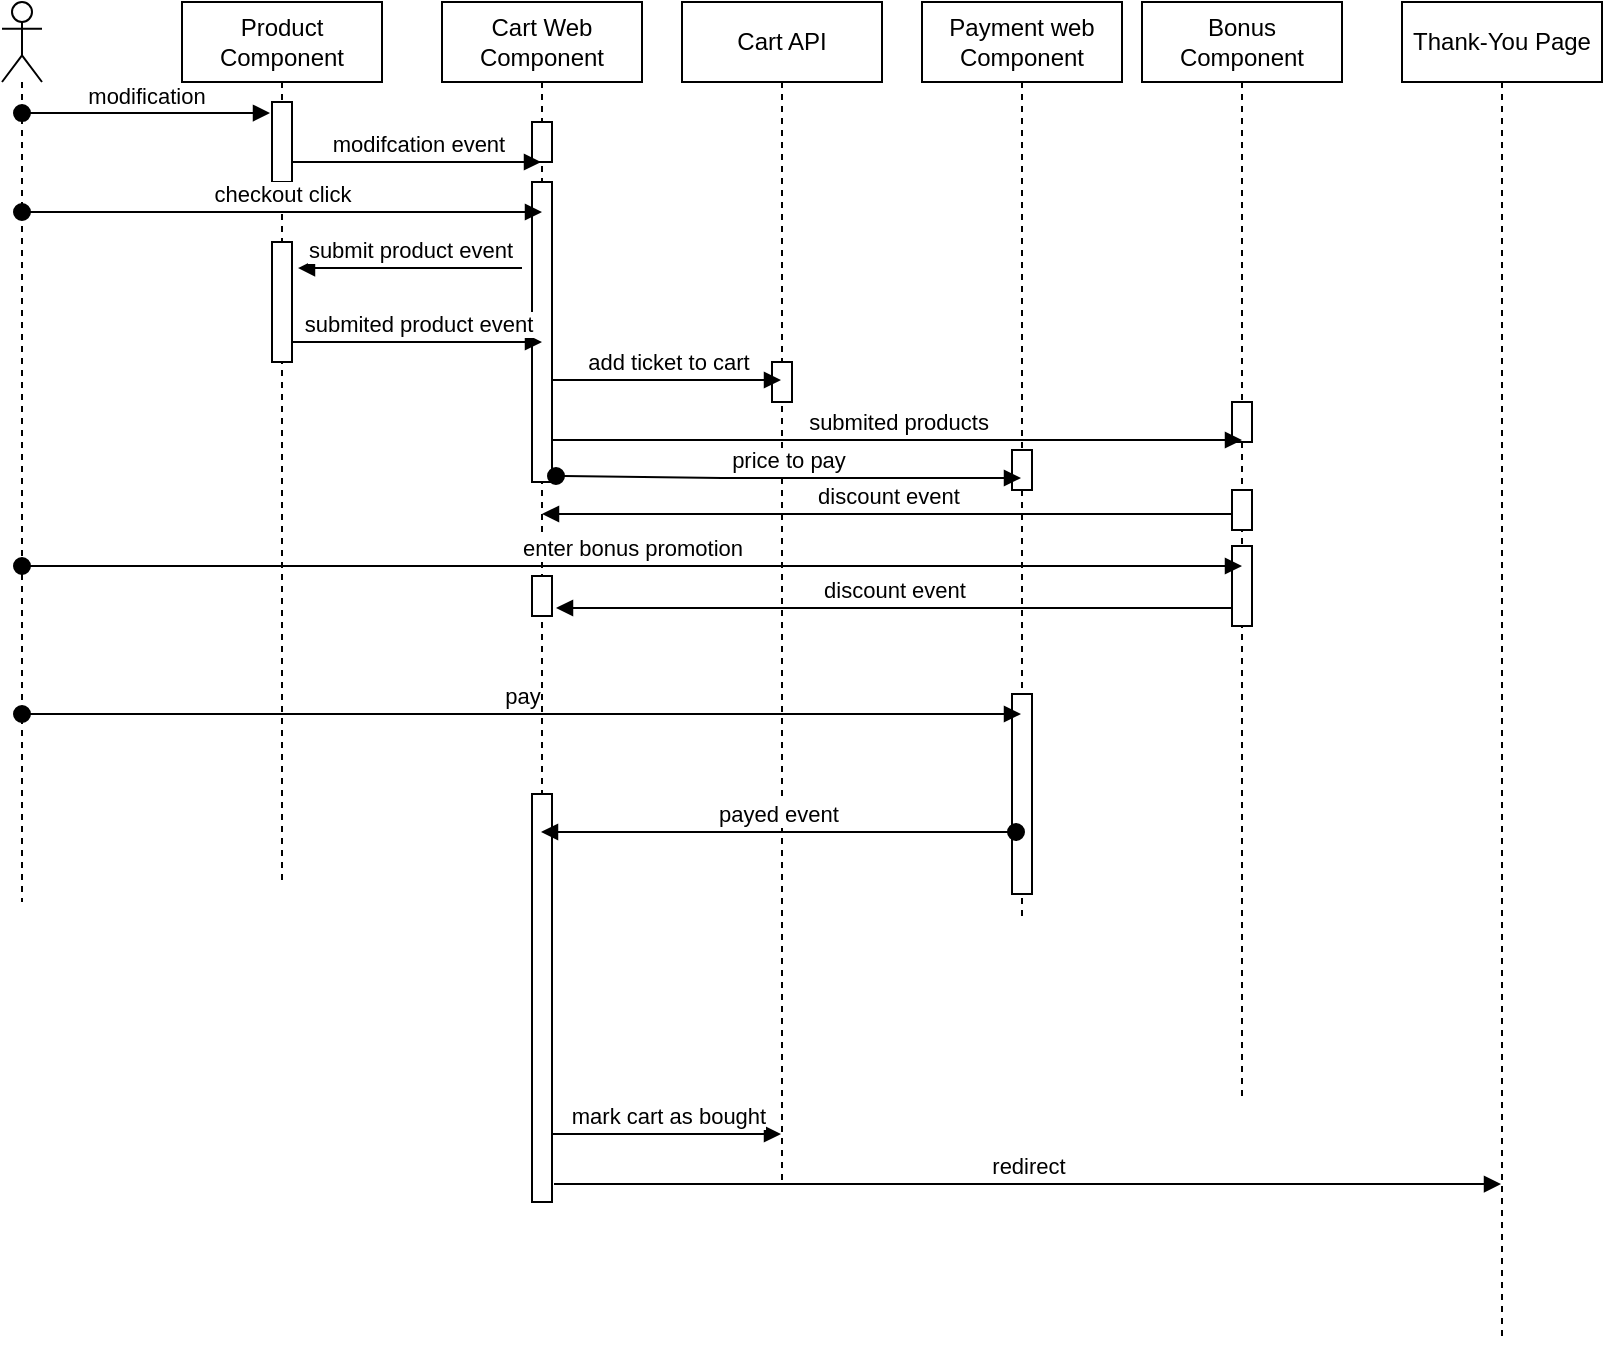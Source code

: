 <mxfile version="10.7.7" type="github"><diagram id="hKzD35VY9M3Vv-276cTm" name="fe-flow"><mxGraphModel dx="1398" dy="811" grid="1" gridSize="10" guides="1" tooltips="1" connect="1" arrows="1" fold="1" page="0" pageScale="1" pageWidth="850" pageHeight="1100" math="0" shadow="0"><root><mxCell id="0"/><mxCell id="1" parent="0"/><mxCell id="l-oSSb-taQTkERCbv3sV-4" value="Product Component" style="shape=umlLifeline;perimeter=lifelinePerimeter;whiteSpace=wrap;html=1;container=1;collapsible=0;recursiveResize=0;outlineConnect=0;" parent="1" vertex="1"><mxGeometry x="140" y="40" width="100" height="440" as="geometry"/></mxCell><mxCell id="l-oSSb-taQTkERCbv3sV-11" value="" style="html=1;points=[];perimeter=orthogonalPerimeter;" parent="l-oSSb-taQTkERCbv3sV-4" vertex="1"><mxGeometry x="45" y="50" width="10" height="40" as="geometry"/></mxCell><mxCell id="l-oSSb-taQTkERCbv3sV-16" value="" style="html=1;points=[];perimeter=orthogonalPerimeter;" parent="l-oSSb-taQTkERCbv3sV-4" vertex="1"><mxGeometry x="45" y="120" width="10" height="60" as="geometry"/></mxCell><mxCell id="l-oSSb-taQTkERCbv3sV-6" value="Cart Web Component" style="shape=umlLifeline;perimeter=lifelinePerimeter;whiteSpace=wrap;html=1;container=1;collapsible=0;recursiveResize=0;outlineConnect=0;" parent="1" vertex="1"><mxGeometry x="270" y="40" width="100" height="600" as="geometry"/></mxCell><mxCell id="l-oSSb-taQTkERCbv3sV-14" value="" style="html=1;points=[];perimeter=orthogonalPerimeter;" parent="l-oSSb-taQTkERCbv3sV-6" vertex="1"><mxGeometry x="45" y="90" width="10" height="150" as="geometry"/></mxCell><mxCell id="l-oSSb-taQTkERCbv3sV-28" value="" style="html=1;points=[];perimeter=orthogonalPerimeter;" parent="l-oSSb-taQTkERCbv3sV-6" vertex="1"><mxGeometry x="45" y="60" width="10" height="20" as="geometry"/></mxCell><mxCell id="l-oSSb-taQTkERCbv3sV-33" value="" style="html=1;points=[];perimeter=orthogonalPerimeter;" parent="l-oSSb-taQTkERCbv3sV-6" vertex="1"><mxGeometry x="45" y="396" width="10" height="204" as="geometry"/></mxCell><mxCell id="l-oSSb-taQTkERCbv3sV-46" value="" style="html=1;points=[];perimeter=orthogonalPerimeter;" parent="l-oSSb-taQTkERCbv3sV-6" vertex="1"><mxGeometry x="45" y="287" width="10" height="20" as="geometry"/></mxCell><mxCell id="l-oSSb-taQTkERCbv3sV-7" value="" style="shape=umlLifeline;participant=umlActor;perimeter=lifelinePerimeter;whiteSpace=wrap;html=1;container=1;collapsible=0;recursiveResize=0;verticalAlign=top;spacingTop=36;labelBackgroundColor=#ffffff;outlineConnect=0;" parent="1" vertex="1"><mxGeometry x="50" y="40" width="20" height="450" as="geometry"/></mxCell><mxCell id="l-oSSb-taQTkERCbv3sV-12" value="modification" style="html=1;verticalAlign=bottom;startArrow=oval;startFill=1;endArrow=block;startSize=8;entryX=-0.1;entryY=0.138;entryDx=0;entryDy=0;entryPerimeter=0;" parent="1" source="l-oSSb-taQTkERCbv3sV-7" target="l-oSSb-taQTkERCbv3sV-11" edge="1"><mxGeometry width="60" relative="1" as="geometry"><mxPoint x="50" y="360" as="sourcePoint"/><mxPoint x="110" y="360" as="targetPoint"/></mxGeometry></mxCell><mxCell id="l-oSSb-taQTkERCbv3sV-13" value="modifcation event" style="html=1;verticalAlign=bottom;endArrow=block;" parent="1" target="l-oSSb-taQTkERCbv3sV-6" edge="1"><mxGeometry width="80" relative="1" as="geometry"><mxPoint x="195" y="120" as="sourcePoint"/><mxPoint x="275" y="120" as="targetPoint"/><Array as="points"><mxPoint x="235" y="120"/></Array></mxGeometry></mxCell><mxCell id="l-oSSb-taQTkERCbv3sV-15" value="checkout click" style="html=1;verticalAlign=bottom;startArrow=oval;startFill=1;endArrow=block;startSize=8;" parent="1" source="l-oSSb-taQTkERCbv3sV-7" edge="1"><mxGeometry width="60" relative="1" as="geometry"><mxPoint x="60" y="150" as="sourcePoint"/><mxPoint x="320" y="145" as="targetPoint"/></mxGeometry></mxCell><mxCell id="l-oSSb-taQTkERCbv3sV-17" value="submit product event" style="html=1;verticalAlign=bottom;endArrow=block;entryX=1.3;entryY=0.217;entryDx=0;entryDy=0;entryPerimeter=0;" parent="1" target="l-oSSb-taQTkERCbv3sV-16" edge="1"><mxGeometry width="80" relative="1" as="geometry"><mxPoint x="310" y="173" as="sourcePoint"/><mxPoint x="195" y="176" as="targetPoint"/></mxGeometry></mxCell><mxCell id="l-oSSb-taQTkERCbv3sV-18" value="submited product event" style="html=1;verticalAlign=bottom;endArrow=block;" parent="1" edge="1"><mxGeometry width="80" relative="1" as="geometry"><mxPoint x="195" y="210" as="sourcePoint"/><mxPoint x="320" y="210" as="targetPoint"/></mxGeometry></mxCell><mxCell id="l-oSSb-taQTkERCbv3sV-19" value="Cart API" style="shape=umlLifeline;perimeter=lifelinePerimeter;whiteSpace=wrap;html=1;container=1;collapsible=0;recursiveResize=0;outlineConnect=0;" parent="1" vertex="1"><mxGeometry x="390" y="40" width="100" height="590" as="geometry"/></mxCell><mxCell id="l-oSSb-taQTkERCbv3sV-27" value="" style="html=1;points=[];perimeter=orthogonalPerimeter;" parent="l-oSSb-taQTkERCbv3sV-19" vertex="1"><mxGeometry x="45" y="180" width="10" height="20" as="geometry"/></mxCell><mxCell id="KK0_LAX3tfRKDEERr-z1-1" value="discount event" style="html=1;verticalAlign=bottom;endArrow=block;exitX=0.1;exitY=0.6;exitDx=0;exitDy=0;exitPerimeter=0;" parent="l-oSSb-taQTkERCbv3sV-19" source="KK0_LAX3tfRKDEERr-z1-2" edge="1"><mxGeometry width="80" relative="1" as="geometry"><mxPoint x="268" y="256" as="sourcePoint"/><mxPoint x="-70" y="256" as="targetPoint"/></mxGeometry></mxCell><mxCell id="l-oSSb-taQTkERCbv3sV-20" value="add ticket to cart" style="html=1;verticalAlign=bottom;endArrow=block;exitX=1;exitY=0.66;exitDx=0;exitDy=0;exitPerimeter=0;" parent="1" source="l-oSSb-taQTkERCbv3sV-14" target="l-oSSb-taQTkERCbv3sV-19" edge="1"><mxGeometry width="80" relative="1" as="geometry"><mxPoint x="345" y="230" as="sourcePoint"/><mxPoint x="425" y="230" as="targetPoint"/></mxGeometry></mxCell><mxCell id="l-oSSb-taQTkERCbv3sV-22" value="Payment web Component" style="shape=umlLifeline;perimeter=lifelinePerimeter;whiteSpace=wrap;html=1;container=1;collapsible=0;recursiveResize=0;outlineConnect=0;" parent="1" vertex="1"><mxGeometry x="510" y="40" width="100" height="460" as="geometry"/></mxCell><mxCell id="l-oSSb-taQTkERCbv3sV-24" value="" style="html=1;points=[];perimeter=orthogonalPerimeter;" parent="l-oSSb-taQTkERCbv3sV-22" vertex="1"><mxGeometry x="45" y="224" width="10" height="20" as="geometry"/></mxCell><mxCell id="l-oSSb-taQTkERCbv3sV-31" value="" style="html=1;points=[];perimeter=orthogonalPerimeter;" parent="l-oSSb-taQTkERCbv3sV-22" vertex="1"><mxGeometry x="45" y="346" width="10" height="100" as="geometry"/></mxCell><mxCell id="l-oSSb-taQTkERCbv3sV-23" value="price to pay" style="html=1;verticalAlign=bottom;startArrow=oval;startFill=1;endArrow=block;startSize=8;exitX=1.2;exitY=0.971;exitDx=0;exitDy=0;exitPerimeter=0;" parent="1" edge="1"><mxGeometry width="60" relative="1" as="geometry"><mxPoint x="327" y="277" as="sourcePoint"/><mxPoint x="559.5" y="278" as="targetPoint"/><Array as="points"><mxPoint x="410" y="278"/><mxPoint x="480" y="278"/></Array></mxGeometry></mxCell><mxCell id="l-oSSb-taQTkERCbv3sV-30" value="pay" style="html=1;verticalAlign=bottom;startArrow=oval;startFill=1;endArrow=block;startSize=8;" parent="1" edge="1"><mxGeometry width="60" relative="1" as="geometry"><mxPoint x="60" y="396" as="sourcePoint"/><mxPoint x="559.5" y="396" as="targetPoint"/></mxGeometry></mxCell><mxCell id="l-oSSb-taQTkERCbv3sV-32" value="payed event" style="html=1;verticalAlign=bottom;startArrow=oval;startFill=1;endArrow=block;startSize=8;exitX=0.2;exitY=0.69;exitDx=0;exitDy=0;exitPerimeter=0;" parent="1" source="l-oSSb-taQTkERCbv3sV-31" edge="1"><mxGeometry width="60" relative="1" as="geometry"><mxPoint x="550" y="456" as="sourcePoint"/><mxPoint x="319.5" y="455" as="targetPoint"/></mxGeometry></mxCell><mxCell id="l-oSSb-taQTkERCbv3sV-38" value="&lt;div&gt;mark cart as bought&lt;/div&gt;" style="html=1;verticalAlign=bottom;endArrow=block;" parent="1" source="l-oSSb-taQTkERCbv3sV-33" edge="1"><mxGeometry width="80" relative="1" as="geometry"><mxPoint x="345" y="576" as="sourcePoint"/><mxPoint x="439.5" y="606" as="targetPoint"/><Array as="points"><mxPoint x="370" y="606"/></Array></mxGeometry></mxCell><mxCell id="l-oSSb-taQTkERCbv3sV-39" value="Bonus Component" style="shape=umlLifeline;perimeter=lifelinePerimeter;whiteSpace=wrap;html=1;container=1;collapsible=0;recursiveResize=0;outlineConnect=0;" parent="1" vertex="1"><mxGeometry x="620" y="40" width="100" height="550" as="geometry"/></mxCell><mxCell id="l-oSSb-taQTkERCbv3sV-43" value="" style="html=1;points=[];perimeter=orthogonalPerimeter;" parent="l-oSSb-taQTkERCbv3sV-39" vertex="1"><mxGeometry x="45" y="200" width="10" height="20" as="geometry"/></mxCell><mxCell id="l-oSSb-taQTkERCbv3sV-44" value="" style="html=1;points=[];perimeter=orthogonalPerimeter;" parent="l-oSSb-taQTkERCbv3sV-39" vertex="1"><mxGeometry x="45" y="272" width="10" height="40" as="geometry"/></mxCell><mxCell id="KK0_LAX3tfRKDEERr-z1-2" value="" style="html=1;points=[];perimeter=orthogonalPerimeter;" parent="l-oSSb-taQTkERCbv3sV-39" vertex="1"><mxGeometry x="45" y="244" width="10" height="20" as="geometry"/></mxCell><mxCell id="l-oSSb-taQTkERCbv3sV-40" value="enter bonus promotion" style="html=1;verticalAlign=bottom;startArrow=oval;startFill=1;endArrow=block;startSize=8;entryX=0.5;entryY=0.473;entryDx=0;entryDy=0;entryPerimeter=0;" parent="1" edge="1"><mxGeometry width="60" relative="1" as="geometry"><mxPoint x="60" y="322" as="sourcePoint"/><mxPoint x="670" y="322" as="targetPoint"/></mxGeometry></mxCell><mxCell id="l-oSSb-taQTkERCbv3sV-41" value="&lt;div&gt;submited products&lt;/div&gt;" style="html=1;verticalAlign=bottom;endArrow=block;" parent="1" edge="1"><mxGeometry width="80" relative="1" as="geometry"><mxPoint x="325.5" y="259" as="sourcePoint"/><mxPoint x="670" y="259" as="targetPoint"/></mxGeometry></mxCell><mxCell id="l-oSSb-taQTkERCbv3sV-47" value="discount event" style="html=1;verticalAlign=bottom;endArrow=block;" parent="1" edge="1"><mxGeometry width="80" relative="1" as="geometry"><mxPoint x="665" y="343" as="sourcePoint"/><mxPoint x="327" y="343" as="targetPoint"/></mxGeometry></mxCell><mxCell id="KK0_LAX3tfRKDEERr-z1-3" value="Thank-You Page" style="shape=umlLifeline;perimeter=lifelinePerimeter;whiteSpace=wrap;html=1;container=1;collapsible=0;recursiveResize=0;outlineConnect=0;" parent="1" vertex="1"><mxGeometry x="750" y="40" width="100" height="670" as="geometry"/></mxCell><mxCell id="KK0_LAX3tfRKDEERr-z1-4" value="redirect" style="html=1;verticalAlign=bottom;endArrow=block;exitX=1.1;exitY=0.956;exitDx=0;exitDy=0;exitPerimeter=0;" parent="1" source="l-oSSb-taQTkERCbv3sV-33" target="KK0_LAX3tfRKDEERr-z1-3" edge="1"><mxGeometry width="80" relative="1" as="geometry"><mxPoint x="330" y="620" as="sourcePoint"/><mxPoint x="420" y="629.5" as="targetPoint"/></mxGeometry></mxCell></root></mxGraphModel></diagram><diagram id="j1SIc-tAujydOCxwYIR3" name="be-add-ticket-flow"><mxGraphModel dx="1798" dy="1211" grid="1" gridSize="10" guides="1" tooltips="1" connect="1" arrows="1" fold="1" page="0" pageScale="1" pageWidth="850" pageHeight="1100" math="0" shadow="0"><root><mxCell id="e4BhGw8a8YYbq8KDcLxt-0"/><mxCell id="e4BhGw8a8YYbq8KDcLxt-1" parent="e4BhGw8a8YYbq8KDcLxt-0"/><mxCell id="R73iOoRyCNqZPjJBF_g5-0" value="" style="shape=umlLifeline;participant=umlActor;perimeter=lifelinePerimeter;whiteSpace=wrap;html=1;container=1;collapsible=0;recursiveResize=0;verticalAlign=top;spacingTop=36;labelBackgroundColor=#ffffff;outlineConnect=0;" vertex="1" parent="e4BhGw8a8YYbq8KDcLxt-1"><mxGeometry x="-60" y="-70" width="20" height="300" as="geometry"/></mxCell><mxCell id="R73iOoRyCNqZPjJBF_g5-1" value="Product BE" style="shape=umlLifeline;perimeter=lifelinePerimeter;whiteSpace=wrap;html=1;container=1;collapsible=0;recursiveResize=0;outlineConnect=0;" vertex="1" parent="e4BhGw8a8YYbq8KDcLxt-1"><mxGeometry x="400" y="-70" width="80" height="300" as="geometry"/></mxCell><mxCell id="R73iOoRyCNqZPjJBF_g5-16" value="" style="html=1;points=[];perimeter=orthogonalPerimeter;" vertex="1" parent="R73iOoRyCNqZPjJBF_g5-1"><mxGeometry x="30" y="100" width="10" height="80" as="geometry"/></mxCell><mxCell id="R73iOoRyCNqZPjJBF_g5-2" value="Shopping Cart BE" style="shape=umlLifeline;perimeter=lifelinePerimeter;whiteSpace=wrap;html=1;container=1;collapsible=0;recursiveResize=0;outlineConnect=0;" vertex="1" parent="e4BhGw8a8YYbq8KDcLxt-1"><mxGeometry x="160" y="-70" width="80" height="300" as="geometry"/></mxCell><mxCell id="R73iOoRyCNqZPjJBF_g5-4" value="Shopping Cart FE" style="shape=umlLifeline;perimeter=lifelinePerimeter;whiteSpace=wrap;html=1;container=1;collapsible=0;recursiveResize=0;outlineConnect=0;" vertex="1" parent="e4BhGw8a8YYbq8KDcLxt-1"><mxGeometry x="41" y="-70" width="80" height="300" as="geometry"/></mxCell><mxCell id="4XBzzVn2JJkkKxSPrGP3-6" value="" style="html=1;points=[];perimeter=orthogonalPerimeter;" vertex="1" parent="R73iOoRyCNqZPjJBF_g5-4"><mxGeometry x="35" y="60" width="10" height="55" as="geometry"/></mxCell><mxCell id="4XBzzVn2JJkkKxSPrGP3-7" value="" style="html=1;points=[];perimeter=orthogonalPerimeter;" vertex="1" parent="R73iOoRyCNqZPjJBF_g5-4"><mxGeometry x="35" y="165" width="10" height="30" as="geometry"/></mxCell><mxCell id="R73iOoRyCNqZPjJBF_g5-5" value="Product FE" style="shape=umlLifeline;perimeter=lifelinePerimeter;whiteSpace=wrap;html=1;container=1;collapsible=0;recursiveResize=0;outlineConnect=0;" vertex="1" parent="e4BhGw8a8YYbq8KDcLxt-1"><mxGeometry x="280" y="-70" width="80" height="300" as="geometry"/></mxCell><mxCell id="R73iOoRyCNqZPjJBF_g5-11" value="" style="html=1;points=[];perimeter=orthogonalPerimeter;" vertex="1" parent="R73iOoRyCNqZPjJBF_g5-5"><mxGeometry x="35" y="90" width="10" height="90" as="geometry"/></mxCell><mxCell id="R73iOoRyCNqZPjJBF_g5-6" value="click add to cart" style="html=1;verticalAlign=bottom;endArrow=block;" edge="1" parent="e4BhGw8a8YYbq8KDcLxt-1" source="R73iOoRyCNqZPjJBF_g5-0" target="R73iOoRyCNqZPjJBF_g5-4"><mxGeometry width="80" relative="1" as="geometry"><mxPoint x="10" as="sourcePoint"/><mxPoint x="90" as="targetPoint"/><Array as="points"><mxPoint x="50"/></Array></mxGeometry></mxCell><mxCell id="R73iOoRyCNqZPjJBF_g5-9" value="add ticket event" style="html=1;verticalAlign=bottom;endArrow=block;" edge="1" parent="e4BhGw8a8YYbq8KDcLxt-1"><mxGeometry width="80" relative="1" as="geometry"><mxPoint x="88" y="30" as="sourcePoint"/><mxPoint x="319" y="30" as="targetPoint"/></mxGeometry></mxCell><mxCell id="R73iOoRyCNqZPjJBF_g5-10" value="added ticket event" style="html=1;verticalAlign=bottom;endArrow=block;exitX=0;exitY=0.978;exitDx=0;exitDy=0;exitPerimeter=0;entryX=0.9;entryY=0.433;entryDx=0;entryDy=0;entryPerimeter=0;" edge="1" parent="e4BhGw8a8YYbq8KDcLxt-1" source="R73iOoRyCNqZPjJBF_g5-11" target="4XBzzVn2JJkkKxSPrGP3-7"><mxGeometry width="80" relative="1" as="geometry"><mxPoint x="290" y="70" as="sourcePoint"/><mxPoint x="110" y="108" as="targetPoint"/></mxGeometry></mxCell><mxCell id="R73iOoRyCNqZPjJBF_g5-14" value="Kafka" style="shape=umlLifeline;perimeter=lifelinePerimeter;whiteSpace=wrap;html=1;container=1;collapsible=0;recursiveResize=0;outlineConnect=0;" vertex="1" parent="e4BhGw8a8YYbq8KDcLxt-1"><mxGeometry x="520" y="-70" width="80" height="300" as="geometry"/></mxCell><mxCell id="R73iOoRyCNqZPjJBF_g5-19" value="" style="html=1;points=[];perimeter=orthogonalPerimeter;" vertex="1" parent="R73iOoRyCNqZPjJBF_g5-14"><mxGeometry x="35" y="120" width="10" height="130" as="geometry"/></mxCell><mxCell id="R73iOoRyCNqZPjJBF_g5-17" value="call to add ticket api" style="html=1;verticalAlign=bottom;endArrow=block;entryX=0.1;entryY=0.138;entryDx=0;entryDy=0;entryPerimeter=0;" edge="1" target="R73iOoRyCNqZPjJBF_g5-16" parent="e4BhGw8a8YYbq8KDcLxt-1"><mxGeometry relative="1" as="geometry"><mxPoint x="327" y="40" as="sourcePoint"/></mxGeometry></mxCell><mxCell id="R73iOoRyCNqZPjJBF_g5-18" value="return" style="html=1;verticalAlign=bottom;endArrow=open;dashed=1;endSize=8;exitX=0;exitY=0.95;entryX=0.9;entryY=0.956;entryDx=0;entryDy=0;entryPerimeter=0;" edge="1" source="R73iOoRyCNqZPjJBF_g5-16" parent="e4BhGw8a8YYbq8KDcLxt-1" target="R73iOoRyCNqZPjJBF_g5-11"><mxGeometry relative="1" as="geometry"><mxPoint x="360" y="106" as="targetPoint"/></mxGeometry></mxCell><mxCell id="R73iOoRyCNqZPjJBF_g5-20" value="add ticket event" style="html=1;verticalAlign=bottom;endArrow=block;entryX=0;entryY=0;" edge="1" target="R73iOoRyCNqZPjJBF_g5-19" parent="e4BhGw8a8YYbq8KDcLxt-1" source="R73iOoRyCNqZPjJBF_g5-1"><mxGeometry relative="1" as="geometry"><mxPoint x="-130" y="250" as="sourcePoint"/></mxGeometry></mxCell><mxCell id="4XBzzVn2JJkkKxSPrGP3-0" value="Bonus BE" style="shape=umlLifeline;perimeter=lifelinePerimeter;whiteSpace=wrap;html=1;container=1;collapsible=0;recursiveResize=0;outlineConnect=0;" vertex="1" parent="e4BhGw8a8YYbq8KDcLxt-1"><mxGeometry x="640" y="-70" width="80" height="300" as="geometry"/></mxCell><mxCell id="4XBzzVn2JJkkKxSPrGP3-4" value="read add ticket event" style="html=1;verticalAlign=bottom;startArrow=oval;startFill=1;endArrow=block;startSize=8;exitX=-0.1;exitY=0.715;exitDx=0;exitDy=0;exitPerimeter=0;" edge="1" parent="e4BhGw8a8YYbq8KDcLxt-1" source="R73iOoRyCNqZPjJBF_g5-19" target="R73iOoRyCNqZPjJBF_g5-2"><mxGeometry width="60" relative="1" as="geometry"><mxPoint x="520" y="270" as="sourcePoint"/><mxPoint x="420" y="270" as="targetPoint"/></mxGeometry></mxCell><mxCell id="4XBzzVn2JJkkKxSPrGP3-5" value="read add ticket event" style="html=1;verticalAlign=bottom;startArrow=oval;startFill=1;endArrow=block;startSize=8;exitX=0.9;exitY=0.238;exitDx=0;exitDy=0;exitPerimeter=0;" edge="1" parent="e4BhGw8a8YYbq8KDcLxt-1" source="R73iOoRyCNqZPjJBF_g5-19"><mxGeometry width="60" relative="1" as="geometry"><mxPoint x="570" y="80" as="sourcePoint"/><mxPoint x="680" y="80" as="targetPoint"/></mxGeometry></mxCell></root></mxGraphModel></diagram><diagram name="be-add-bonus-flow" id="VlVosgCLsm-n4h0YFpZ7"><mxGraphModel dx="1798" dy="1211" grid="1" gridSize="10" guides="1" tooltips="1" connect="1" arrows="1" fold="1" page="0" pageScale="1" pageWidth="850" pageHeight="1100" math="0" shadow="0"><root><mxCell id="iwo15YvVt7R4pdCmtdqI-0"/><mxCell id="iwo15YvVt7R4pdCmtdqI-1" parent="iwo15YvVt7R4pdCmtdqI-0"/><mxCell id="iwo15YvVt7R4pdCmtdqI-2" value="" style="shape=umlLifeline;participant=umlActor;perimeter=lifelinePerimeter;whiteSpace=wrap;html=1;container=1;collapsible=0;recursiveResize=0;verticalAlign=top;spacingTop=36;labelBackgroundColor=#ffffff;outlineConnect=0;" vertex="1" parent="iwo15YvVt7R4pdCmtdqI-1"><mxGeometry x="-60" y="-70" width="20" height="300" as="geometry"/></mxCell><mxCell id="iwo15YvVt7R4pdCmtdqI-3" value="Bonus BE" style="shape=umlLifeline;perimeter=lifelinePerimeter;whiteSpace=wrap;html=1;container=1;collapsible=0;recursiveResize=0;outlineConnect=0;" vertex="1" parent="iwo15YvVt7R4pdCmtdqI-1"><mxGeometry x="400" y="-70" width="80" height="300" as="geometry"/></mxCell><mxCell id="iwo15YvVt7R4pdCmtdqI-4" value="" style="html=1;points=[];perimeter=orthogonalPerimeter;" vertex="1" parent="iwo15YvVt7R4pdCmtdqI-3"><mxGeometry x="30" y="100" width="10" height="80" as="geometry"/></mxCell><mxCell id="iwo15YvVt7R4pdCmtdqI-5" value="Shopping Cart BE" style="shape=umlLifeline;perimeter=lifelinePerimeter;whiteSpace=wrap;html=1;container=1;collapsible=0;recursiveResize=0;outlineConnect=0;" vertex="1" parent="iwo15YvVt7R4pdCmtdqI-1"><mxGeometry x="160" y="-70" width="80" height="300" as="geometry"/></mxCell><mxCell id="iwo15YvVt7R4pdCmtdqI-6" value="Shopping Cart FE" style="shape=umlLifeline;perimeter=lifelinePerimeter;whiteSpace=wrap;html=1;container=1;collapsible=0;recursiveResize=0;outlineConnect=0;" vertex="1" parent="iwo15YvVt7R4pdCmtdqI-1"><mxGeometry x="41" y="-70" width="80" height="300" as="geometry"/></mxCell><mxCell id="iwo15YvVt7R4pdCmtdqI-7" value="" style="html=1;points=[];perimeter=orthogonalPerimeter;" vertex="1" parent="iwo15YvVt7R4pdCmtdqI-6"><mxGeometry x="35" y="85" width="10" height="30" as="geometry"/></mxCell><mxCell id="iwo15YvVt7R4pdCmtdqI-8" value="" style="html=1;points=[];perimeter=orthogonalPerimeter;" vertex="1" parent="iwo15YvVt7R4pdCmtdqI-6"><mxGeometry x="35" y="165" width="10" height="45" as="geometry"/></mxCell><mxCell id="iwo15YvVt7R4pdCmtdqI-9" value="Bonus FE" style="shape=umlLifeline;perimeter=lifelinePerimeter;whiteSpace=wrap;html=1;container=1;collapsible=0;recursiveResize=0;outlineConnect=0;" vertex="1" parent="iwo15YvVt7R4pdCmtdqI-1"><mxGeometry x="280" y="-70" width="80" height="300" as="geometry"/></mxCell><mxCell id="iwo15YvVt7R4pdCmtdqI-10" value="" style="html=1;points=[];perimeter=orthogonalPerimeter;" vertex="1" parent="iwo15YvVt7R4pdCmtdqI-9"><mxGeometry x="35" y="90" width="10" height="90" as="geometry"/></mxCell><mxCell id="iwo15YvVt7R4pdCmtdqI-11" value="click add to cart" style="html=1;verticalAlign=bottom;endArrow=block;" edge="1" parent="iwo15YvVt7R4pdCmtdqI-1" source="iwo15YvVt7R4pdCmtdqI-2" target="iwo15YvVt7R4pdCmtdqI-6"><mxGeometry width="80" relative="1" as="geometry"><mxPoint x="10" as="sourcePoint"/><mxPoint x="90" as="targetPoint"/><Array as="points"><mxPoint x="50"/></Array></mxGeometry></mxCell><mxCell id="iwo15YvVt7R4pdCmtdqI-12" value="add ticket event" style="html=1;verticalAlign=bottom;endArrow=block;exitX=1;exitY=0.5;exitDx=0;exitDy=0;exitPerimeter=0;" edge="1" parent="iwo15YvVt7R4pdCmtdqI-1" source="iwo15YvVt7R4pdCmtdqI-7"><mxGeometry width="80" relative="1" as="geometry"><mxPoint x="110" y="30" as="sourcePoint"/><mxPoint x="319" y="30" as="targetPoint"/></mxGeometry></mxCell><mxCell id="iwo15YvVt7R4pdCmtdqI-13" value="added ticket event" style="html=1;verticalAlign=bottom;endArrow=block;exitX=0;exitY=0.978;exitDx=0;exitDy=0;exitPerimeter=0;entryX=1;entryY=0.289;entryDx=0;entryDy=0;entryPerimeter=0;" edge="1" parent="iwo15YvVt7R4pdCmtdqI-1" source="iwo15YvVt7R4pdCmtdqI-10" target="iwo15YvVt7R4pdCmtdqI-8"><mxGeometry width="80" relative="1" as="geometry"><mxPoint x="290" y="70" as="sourcePoint"/><mxPoint x="85" y="109" as="targetPoint"/></mxGeometry></mxCell><mxCell id="iwo15YvVt7R4pdCmtdqI-14" value="Kafka" style="shape=umlLifeline;perimeter=lifelinePerimeter;whiteSpace=wrap;html=1;container=1;collapsible=0;recursiveResize=0;outlineConnect=0;" vertex="1" parent="iwo15YvVt7R4pdCmtdqI-1"><mxGeometry x="520" y="-70" width="80" height="320" as="geometry"/></mxCell><mxCell id="iwo15YvVt7R4pdCmtdqI-15" value="" style="html=1;points=[];perimeter=orthogonalPerimeter;" vertex="1" parent="iwo15YvVt7R4pdCmtdqI-14"><mxGeometry x="35" y="120" width="10" height="150" as="geometry"/></mxCell><mxCell id="iwo15YvVt7R4pdCmtdqI-16" value="call to add ticket api" style="html=1;verticalAlign=bottom;endArrow=block;entryX=0;entryY=0;" edge="1" parent="iwo15YvVt7R4pdCmtdqI-1" target="iwo15YvVt7R4pdCmtdqI-4"><mxGeometry relative="1" as="geometry"><mxPoint x="327" y="30" as="sourcePoint"/></mxGeometry></mxCell><mxCell id="iwo15YvVt7R4pdCmtdqI-17" value="return" style="html=1;verticalAlign=bottom;endArrow=open;dashed=1;endSize=8;exitX=0;exitY=0.95;entryX=0.9;entryY=0.956;entryDx=0;entryDy=0;entryPerimeter=0;" edge="1" parent="iwo15YvVt7R4pdCmtdqI-1" source="iwo15YvVt7R4pdCmtdqI-4" target="iwo15YvVt7R4pdCmtdqI-10"><mxGeometry relative="1" as="geometry"><mxPoint x="360" y="106" as="targetPoint"/></mxGeometry></mxCell><mxCell id="iwo15YvVt7R4pdCmtdqI-18" value="add ticket event" style="html=1;verticalAlign=bottom;endArrow=block;entryX=0;entryY=0;" edge="1" parent="iwo15YvVt7R4pdCmtdqI-1" source="iwo15YvVt7R4pdCmtdqI-3" target="iwo15YvVt7R4pdCmtdqI-15"><mxGeometry relative="1" as="geometry"><mxPoint x="-130" y="250" as="sourcePoint"/></mxGeometry></mxCell><mxCell id="iwo15YvVt7R4pdCmtdqI-20" value="read add ticket event" style="html=1;verticalAlign=bottom;startArrow=oval;startFill=1;endArrow=block;startSize=8;exitX=0.1;exitY=0.973;exitDx=0;exitDy=0;exitPerimeter=0;" edge="1" parent="iwo15YvVt7R4pdCmtdqI-1" source="iwo15YvVt7R4pdCmtdqI-15" target="iwo15YvVt7R4pdCmtdqI-5"><mxGeometry width="60" relative="1" as="geometry"><mxPoint x="520" y="270" as="sourcePoint"/><mxPoint x="420" y="270" as="targetPoint"/></mxGeometry></mxCell></root></mxGraphModel></diagram><diagram name="Copy of be-add-bonus-flow" id="_6gu_vph1fBZsHGEh7L1"><mxGraphModel dx="1798" dy="1211" grid="1" gridSize="10" guides="1" tooltips="1" connect="1" arrows="1" fold="1" page="0" pageScale="1" pageWidth="850" pageHeight="1100" math="0" shadow="0"><root><mxCell id="veX3aA29r1LUFhSamucU-0"/><mxCell id="veX3aA29r1LUFhSamucU-1" parent="veX3aA29r1LUFhSamucU-0"/><mxCell id="veX3aA29r1LUFhSamucU-2" value="" style="shape=umlLifeline;participant=umlActor;perimeter=lifelinePerimeter;whiteSpace=wrap;html=1;container=1;collapsible=0;recursiveResize=0;verticalAlign=top;spacingTop=36;labelBackgroundColor=#ffffff;outlineConnect=0;" vertex="1" parent="veX3aA29r1LUFhSamucU-1"><mxGeometry x="-60" y="-70" width="20" height="300" as="geometry"/></mxCell><mxCell id="veX3aA29r1LUFhSamucU-3" value="Product BackEnd" style="shape=umlLifeline;perimeter=lifelinePerimeter;whiteSpace=wrap;html=1;container=1;collapsible=0;recursiveResize=0;outlineConnect=0;" vertex="1" parent="veX3aA29r1LUFhSamucU-1"><mxGeometry x="400" y="-70" width="80" height="300" as="geometry"/></mxCell><mxCell id="veX3aA29r1LUFhSamucU-4" value="" style="html=1;points=[];perimeter=orthogonalPerimeter;" vertex="1" parent="veX3aA29r1LUFhSamucU-3"><mxGeometry x="30" y="100" width="10" height="80" as="geometry"/></mxCell><mxCell id="veX3aA29r1LUFhSamucU-5" value="Shopping Cart BackEnd" style="shape=umlLifeline;perimeter=lifelinePerimeter;whiteSpace=wrap;html=1;container=1;collapsible=0;recursiveResize=0;outlineConnect=0;" vertex="1" parent="veX3aA29r1LUFhSamucU-1"><mxGeometry x="160" y="-70" width="80" height="300" as="geometry"/></mxCell><mxCell id="veX3aA29r1LUFhSamucU-6" value="Shopping Cart FrontEnd" style="shape=umlLifeline;perimeter=lifelinePerimeter;whiteSpace=wrap;html=1;container=1;collapsible=0;recursiveResize=0;outlineConnect=0;" vertex="1" parent="veX3aA29r1LUFhSamucU-1"><mxGeometry x="41" y="-70" width="80" height="300" as="geometry"/></mxCell><mxCell id="veX3aA29r1LUFhSamucU-7" value="" style="html=1;points=[];perimeter=orthogonalPerimeter;" vertex="1" parent="veX3aA29r1LUFhSamucU-6"><mxGeometry x="35" y="85" width="10" height="30" as="geometry"/></mxCell><mxCell id="veX3aA29r1LUFhSamucU-8" value="" style="html=1;points=[];perimeter=orthogonalPerimeter;" vertex="1" parent="veX3aA29r1LUFhSamucU-6"><mxGeometry x="35" y="165" width="10" height="45" as="geometry"/></mxCell><mxCell id="veX3aA29r1LUFhSamucU-9" value="Product FrontEnd" style="shape=umlLifeline;perimeter=lifelinePerimeter;whiteSpace=wrap;html=1;container=1;collapsible=0;recursiveResize=0;outlineConnect=0;" vertex="1" parent="veX3aA29r1LUFhSamucU-1"><mxGeometry x="280" y="-70" width="80" height="300" as="geometry"/></mxCell><mxCell id="veX3aA29r1LUFhSamucU-10" value="" style="html=1;points=[];perimeter=orthogonalPerimeter;" vertex="1" parent="veX3aA29r1LUFhSamucU-9"><mxGeometry x="35" y="90" width="10" height="90" as="geometry"/></mxCell><mxCell id="veX3aA29r1LUFhSamucU-11" value="click add to cart" style="html=1;verticalAlign=bottom;endArrow=block;" edge="1" parent="veX3aA29r1LUFhSamucU-1" source="veX3aA29r1LUFhSamucU-2" target="veX3aA29r1LUFhSamucU-6"><mxGeometry width="80" relative="1" as="geometry"><mxPoint x="10" as="sourcePoint"/><mxPoint x="90" as="targetPoint"/><Array as="points"><mxPoint x="50"/></Array></mxGeometry></mxCell><mxCell id="veX3aA29r1LUFhSamucU-12" value="add ticket event" style="html=1;verticalAlign=bottom;endArrow=block;exitX=1;exitY=0.5;exitDx=0;exitDy=0;exitPerimeter=0;" edge="1" parent="veX3aA29r1LUFhSamucU-1" source="veX3aA29r1LUFhSamucU-7"><mxGeometry width="80" relative="1" as="geometry"><mxPoint x="110" y="30" as="sourcePoint"/><mxPoint x="319" y="30" as="targetPoint"/></mxGeometry></mxCell><mxCell id="veX3aA29r1LUFhSamucU-13" value="added ticket event" style="html=1;verticalAlign=bottom;endArrow=block;exitX=0;exitY=0.978;exitDx=0;exitDy=0;exitPerimeter=0;entryX=1;entryY=0.289;entryDx=0;entryDy=0;entryPerimeter=0;" edge="1" parent="veX3aA29r1LUFhSamucU-1" source="veX3aA29r1LUFhSamucU-10" target="veX3aA29r1LUFhSamucU-8"><mxGeometry width="80" relative="1" as="geometry"><mxPoint x="290" y="70" as="sourcePoint"/><mxPoint x="85" y="109" as="targetPoint"/></mxGeometry></mxCell><mxCell id="veX3aA29r1LUFhSamucU-14" value="Kafka" style="shape=umlLifeline;perimeter=lifelinePerimeter;whiteSpace=wrap;html=1;container=1;collapsible=0;recursiveResize=0;outlineConnect=0;" vertex="1" parent="veX3aA29r1LUFhSamucU-1"><mxGeometry x="520" y="-70" width="80" height="320" as="geometry"/></mxCell><mxCell id="veX3aA29r1LUFhSamucU-15" value="" style="html=1;points=[];perimeter=orthogonalPerimeter;" vertex="1" parent="veX3aA29r1LUFhSamucU-14"><mxGeometry x="35" y="120" width="10" height="150" as="geometry"/></mxCell><mxCell id="veX3aA29r1LUFhSamucU-16" value="call to add ticket api" style="html=1;verticalAlign=bottom;endArrow=block;entryX=0;entryY=0;" edge="1" parent="veX3aA29r1LUFhSamucU-1" target="veX3aA29r1LUFhSamucU-4"><mxGeometry relative="1" as="geometry"><mxPoint x="327" y="30" as="sourcePoint"/></mxGeometry></mxCell><mxCell id="veX3aA29r1LUFhSamucU-17" value="return" style="html=1;verticalAlign=bottom;endArrow=open;dashed=1;endSize=8;exitX=0;exitY=0.95;entryX=0.9;entryY=0.956;entryDx=0;entryDy=0;entryPerimeter=0;" edge="1" parent="veX3aA29r1LUFhSamucU-1" source="veX3aA29r1LUFhSamucU-4" target="veX3aA29r1LUFhSamucU-10"><mxGeometry relative="1" as="geometry"><mxPoint x="360" y="106" as="targetPoint"/></mxGeometry></mxCell><mxCell id="veX3aA29r1LUFhSamucU-18" value="add ticket event" style="html=1;verticalAlign=bottom;endArrow=block;entryX=0;entryY=0;" edge="1" parent="veX3aA29r1LUFhSamucU-1" source="veX3aA29r1LUFhSamucU-3" target="veX3aA29r1LUFhSamucU-15"><mxGeometry relative="1" as="geometry"><mxPoint x="-130" y="250" as="sourcePoint"/></mxGeometry></mxCell><mxCell id="veX3aA29r1LUFhSamucU-19" value="Bonus BackEnd" style="shape=umlLifeline;perimeter=lifelinePerimeter;whiteSpace=wrap;html=1;container=1;collapsible=0;recursiveResize=0;outlineConnect=0;" vertex="1" parent="veX3aA29r1LUFhSamucU-1"><mxGeometry x="640" y="-70" width="80" height="300" as="geometry"/></mxCell><mxCell id="veX3aA29r1LUFhSamucU-20" value="read add ticket event" style="html=1;verticalAlign=bottom;startArrow=oval;startFill=1;endArrow=block;startSize=8;exitX=0.1;exitY=0.973;exitDx=0;exitDy=0;exitPerimeter=0;" edge="1" parent="veX3aA29r1LUFhSamucU-1" source="veX3aA29r1LUFhSamucU-15" target="veX3aA29r1LUFhSamucU-5"><mxGeometry width="60" relative="1" as="geometry"><mxPoint x="520" y="270" as="sourcePoint"/><mxPoint x="420" y="270" as="targetPoint"/></mxGeometry></mxCell><mxCell id="veX3aA29r1LUFhSamucU-21" value="read add ticket event" style="html=1;verticalAlign=bottom;startArrow=oval;startFill=1;endArrow=block;startSize=8;" edge="1" parent="veX3aA29r1LUFhSamucU-1"><mxGeometry width="60" relative="1" as="geometry"><mxPoint x="567" y="80" as="sourcePoint"/><mxPoint x="680" y="80" as="targetPoint"/></mxGeometry></mxCell></root></mxGraphModel></diagram></mxfile>